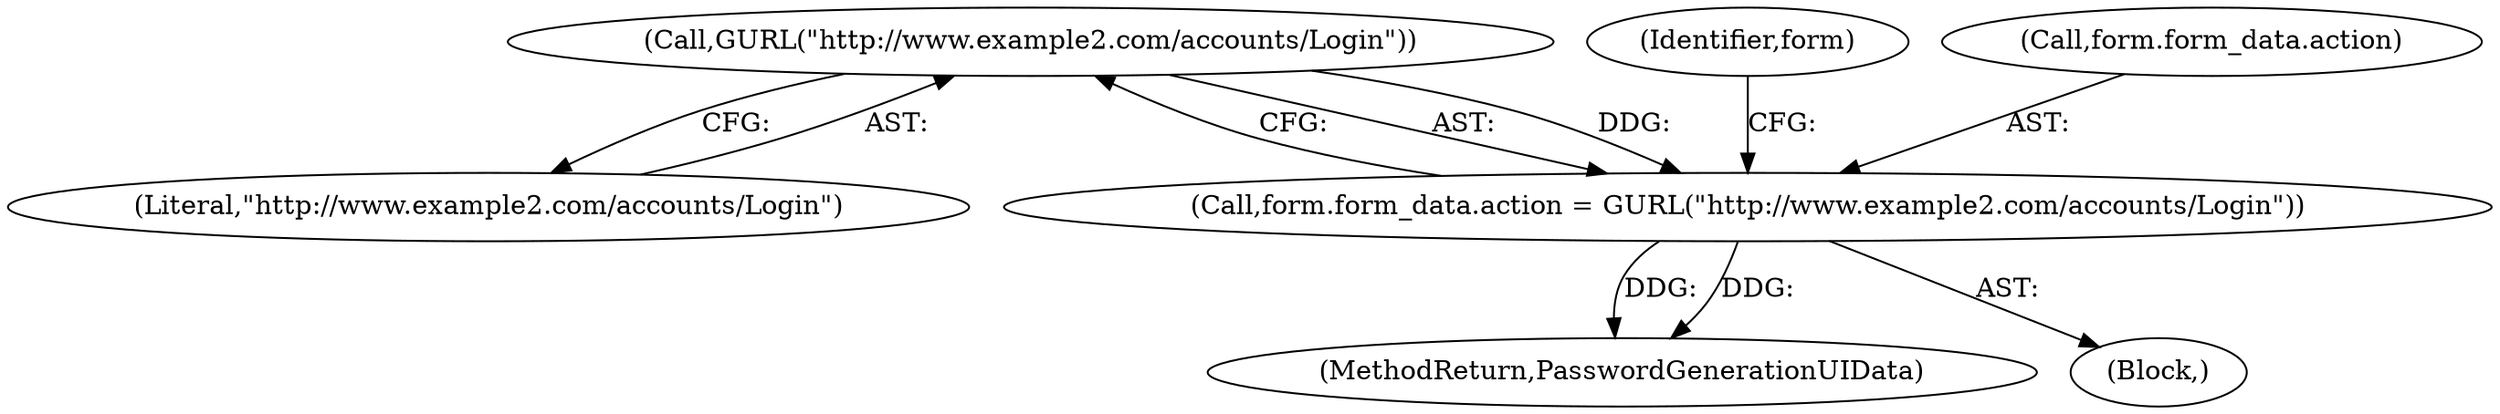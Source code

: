 digraph "1_Chrome_961d0cda4cfc3bcf04aa48ccc32772d63af12d9b_16@del" {
"1000114" [label="(Call,GURL(\"http://www.example2.com/accounts/Login\"))"];
"1000108" [label="(Call,form.form_data.action = GURL(\"http://www.example2.com/accounts/Login\"))"];
"1000115" [label="(Literal,\"http://www.example2.com/accounts/Login\")"];
"1000143" [label="(MethodReturn,PasswordGenerationUIData)"];
"1000114" [label="(Call,GURL(\"http://www.example2.com/accounts/Login\"))"];
"1000108" [label="(Call,form.form_data.action = GURL(\"http://www.example2.com/accounts/Login\"))"];
"1000119" [label="(Identifier,form)"];
"1000109" [label="(Call,form.form_data.action)"];
"1000101" [label="(Block,)"];
"1000114" -> "1000108"  [label="AST: "];
"1000114" -> "1000115"  [label="CFG: "];
"1000115" -> "1000114"  [label="AST: "];
"1000108" -> "1000114"  [label="CFG: "];
"1000114" -> "1000108"  [label="DDG: "];
"1000108" -> "1000101"  [label="AST: "];
"1000109" -> "1000108"  [label="AST: "];
"1000119" -> "1000108"  [label="CFG: "];
"1000108" -> "1000143"  [label="DDG: "];
"1000108" -> "1000143"  [label="DDG: "];
}
